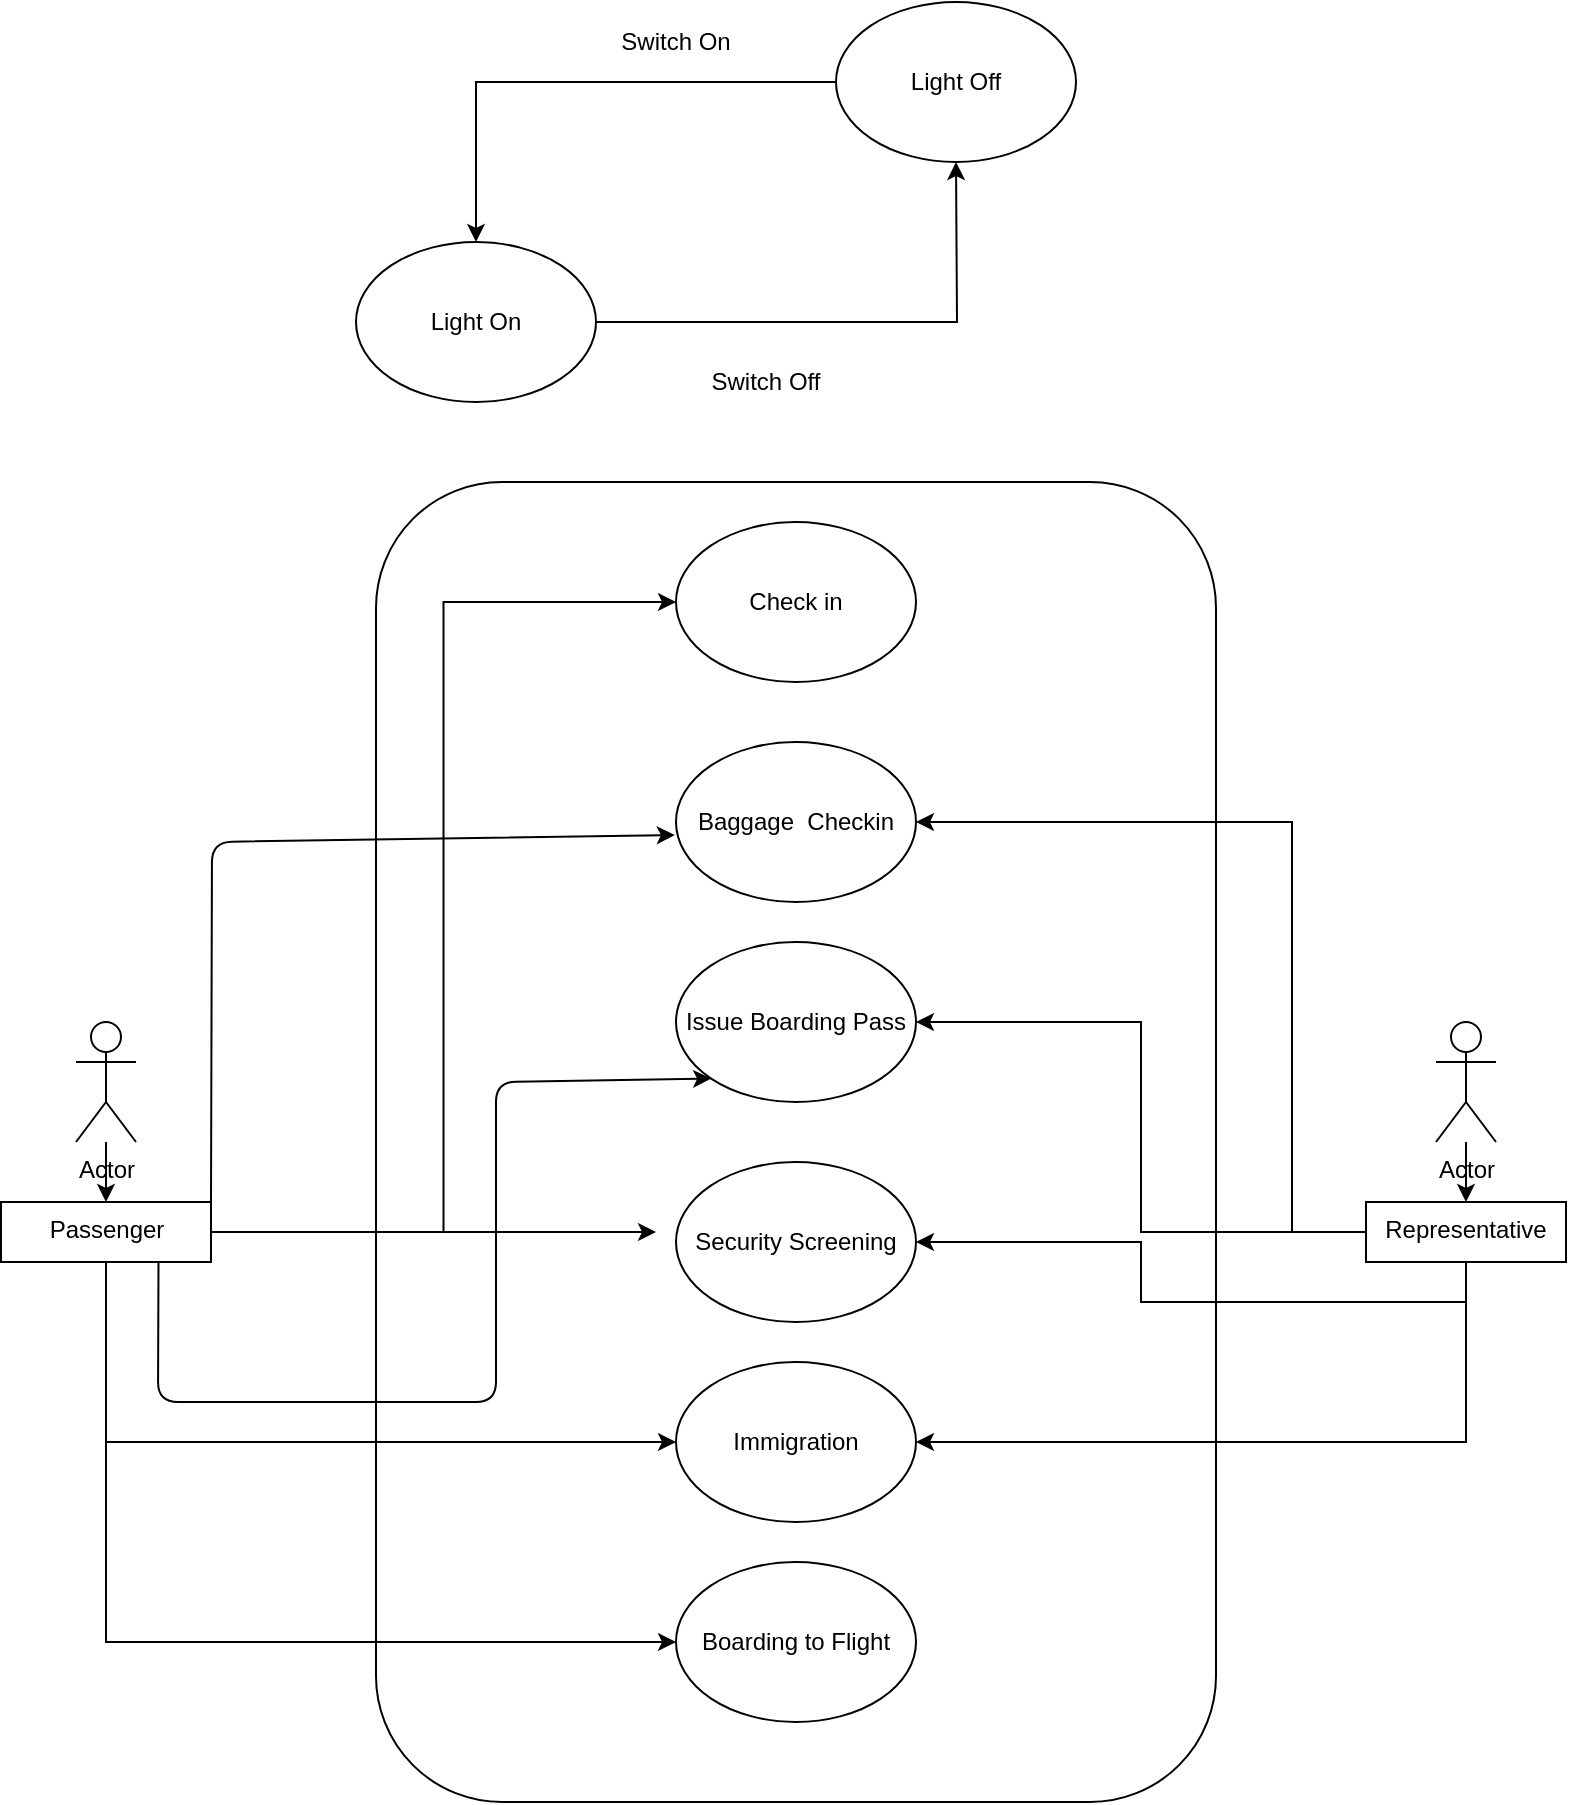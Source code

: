 <mxfile version="15.3.1" type="github" pages="3">
  <diagram id="-tAKYtSU85nu3jIlP6eq" name="Page-1">
    <mxGraphModel dx="1038" dy="579" grid="1" gridSize="10" guides="1" tooltips="1" connect="1" arrows="1" fold="1" page="1" pageScale="1" pageWidth="850" pageHeight="1100" math="0" shadow="0">
      <root>
        <mxCell id="0" />
        <mxCell id="1" parent="0" />
        <mxCell id="_Pc-9LYwFlC5MyzWzg6k-8" value="" style="edgeStyle=orthogonalEdgeStyle;rounded=0;orthogonalLoop=1;jettySize=auto;html=1;" parent="1" source="_Pc-9LYwFlC5MyzWzg6k-1" edge="1">
          <mxGeometry relative="1" as="geometry">
            <mxPoint x="510" y="160" as="targetPoint" />
          </mxGeometry>
        </mxCell>
        <mxCell id="_Pc-9LYwFlC5MyzWzg6k-1" value="Light On" style="ellipse;whiteSpace=wrap;html=1;" parent="1" vertex="1">
          <mxGeometry x="210" y="200" width="120" height="80" as="geometry" />
        </mxCell>
        <mxCell id="_Pc-9LYwFlC5MyzWzg6k-6" value="" style="edgeStyle=orthogonalEdgeStyle;rounded=0;orthogonalLoop=1;jettySize=auto;html=1;entryX=0.5;entryY=0;entryDx=0;entryDy=0;" parent="1" source="_Pc-9LYwFlC5MyzWzg6k-2" target="_Pc-9LYwFlC5MyzWzg6k-1" edge="1">
          <mxGeometry relative="1" as="geometry">
            <mxPoint x="350" y="120" as="targetPoint" />
          </mxGeometry>
        </mxCell>
        <mxCell id="_Pc-9LYwFlC5MyzWzg6k-2" value="Light Off" style="ellipse;whiteSpace=wrap;html=1;" parent="1" vertex="1">
          <mxGeometry x="450" y="80" width="120" height="80" as="geometry" />
        </mxCell>
        <mxCell id="_Pc-9LYwFlC5MyzWzg6k-9" value="Switch Off" style="text;html=1;strokeColor=none;fillColor=none;align=center;verticalAlign=middle;whiteSpace=wrap;rounded=0;" parent="1" vertex="1">
          <mxGeometry x="360" y="260" width="110" height="20" as="geometry" />
        </mxCell>
        <mxCell id="_Pc-9LYwFlC5MyzWzg6k-10" value="Switch On" style="text;html=1;strokeColor=none;fillColor=none;align=center;verticalAlign=middle;whiteSpace=wrap;rounded=0;" parent="1" vertex="1">
          <mxGeometry x="315" y="90" width="110" height="20" as="geometry" />
        </mxCell>
        <mxCell id="_Pc-9LYwFlC5MyzWzg6k-16" value="" style="rounded=1;whiteSpace=wrap;html=1;direction=south;" parent="1" vertex="1">
          <mxGeometry x="220" y="320" width="420" height="660" as="geometry" />
        </mxCell>
        <mxCell id="_Pc-9LYwFlC5MyzWzg6k-17" value="Check in" style="ellipse;whiteSpace=wrap;html=1;" parent="1" vertex="1">
          <mxGeometry x="370" y="340" width="120" height="80" as="geometry" />
        </mxCell>
        <mxCell id="_Pc-9LYwFlC5MyzWzg6k-18" value="Baggage&amp;nbsp; Checkin" style="ellipse;whiteSpace=wrap;html=1;" parent="1" vertex="1">
          <mxGeometry x="370" y="450" width="120" height="80" as="geometry" />
        </mxCell>
        <mxCell id="_Pc-9LYwFlC5MyzWzg6k-19" value="Issue Boarding Pass&lt;span style=&quot;color: rgba(0 , 0 , 0 , 0) ; font-family: monospace ; font-size: 0px&quot;&gt;%3CmxGraphModel%3E%3Croot%3E%3CmxCell%20id%3D%220%22%2F%3E%3CmxCell%20id%3D%221%22%20parent%3D%220%22%2F%3E%3CmxCell%20id%3D%222%22%20value%3D%22%22%20style%3D%22ellipse%3BwhiteSpace%3Dwrap%3Bhtml%3D1%3B%22%20vertex%3D%221%22%20parent%3D%221%22%3E%3CmxGeometry%20x%3D%22370%22%20y%3D%22470%22%20width%3D%22120%22%20height%3D%2280%22%20as%3D%22geometry%22%2F%3E%3C%2FmxCell%3E%3C%2Froot%3E%3C%2FmxGraphModel%3E&lt;/span&gt;" style="ellipse;whiteSpace=wrap;html=1;" parent="1" vertex="1">
          <mxGeometry x="370" y="550" width="120" height="80" as="geometry" />
        </mxCell>
        <mxCell id="_Pc-9LYwFlC5MyzWzg6k-20" value="Security Screening" style="ellipse;whiteSpace=wrap;html=1;" parent="1" vertex="1">
          <mxGeometry x="370" y="660" width="120" height="80" as="geometry" />
        </mxCell>
        <mxCell id="_Pc-9LYwFlC5MyzWzg6k-21" value="Immigration" style="ellipse;whiteSpace=wrap;html=1;" parent="1" vertex="1">
          <mxGeometry x="370" y="760" width="120" height="80" as="geometry" />
        </mxCell>
        <mxCell id="_Pc-9LYwFlC5MyzWzg6k-22" value="Boarding to Flight" style="ellipse;whiteSpace=wrap;html=1;" parent="1" vertex="1">
          <mxGeometry x="370" y="860" width="120" height="80" as="geometry" />
        </mxCell>
        <mxCell id="_Pc-9LYwFlC5MyzWzg6k-29" value="" style="edgeStyle=orthogonalEdgeStyle;rounded=0;orthogonalLoop=1;jettySize=auto;html=1;" parent="1" source="_Pc-9LYwFlC5MyzWzg6k-23" target="_Pc-9LYwFlC5MyzWzg6k-28" edge="1">
          <mxGeometry relative="1" as="geometry" />
        </mxCell>
        <mxCell id="_Pc-9LYwFlC5MyzWzg6k-23" value="Actor" style="shape=umlActor;verticalLabelPosition=bottom;verticalAlign=top;html=1;outlineConnect=0;" parent="1" vertex="1">
          <mxGeometry x="750" y="590" width="30" height="60" as="geometry" />
        </mxCell>
        <mxCell id="_Pc-9LYwFlC5MyzWzg6k-27" value="" style="edgeStyle=orthogonalEdgeStyle;rounded=0;orthogonalLoop=1;jettySize=auto;html=1;" parent="1" source="_Pc-9LYwFlC5MyzWzg6k-24" target="_Pc-9LYwFlC5MyzWzg6k-26" edge="1">
          <mxGeometry relative="1" as="geometry" />
        </mxCell>
        <mxCell id="_Pc-9LYwFlC5MyzWzg6k-24" value="Actor" style="shape=umlActor;verticalLabelPosition=bottom;verticalAlign=top;html=1;outlineConnect=0;" parent="1" vertex="1">
          <mxGeometry x="70" y="590" width="30" height="60" as="geometry" />
        </mxCell>
        <mxCell id="_Pc-9LYwFlC5MyzWzg6k-30" value="" style="edgeStyle=orthogonalEdgeStyle;rounded=0;orthogonalLoop=1;jettySize=auto;html=1;entryX=0;entryY=0.5;entryDx=0;entryDy=0;" parent="1" source="_Pc-9LYwFlC5MyzWzg6k-26" target="_Pc-9LYwFlC5MyzWzg6k-17" edge="1">
          <mxGeometry relative="1" as="geometry" />
        </mxCell>
        <mxCell id="_Pc-9LYwFlC5MyzWzg6k-34" value="" style="edgeStyle=orthogonalEdgeStyle;rounded=0;orthogonalLoop=1;jettySize=auto;html=1;entryX=0;entryY=0.5;entryDx=0;entryDy=0;" parent="1" source="_Pc-9LYwFlC5MyzWzg6k-26" target="_Pc-9LYwFlC5MyzWzg6k-21" edge="1">
          <mxGeometry relative="1" as="geometry">
            <mxPoint x="85" y="775" as="targetPoint" />
            <Array as="points">
              <mxPoint x="85" y="800" />
            </Array>
          </mxGeometry>
        </mxCell>
        <mxCell id="_Pc-9LYwFlC5MyzWzg6k-37" value="" style="edgeStyle=orthogonalEdgeStyle;rounded=0;orthogonalLoop=1;jettySize=auto;html=1;entryX=0;entryY=0.5;entryDx=0;entryDy=0;" parent="1" source="_Pc-9LYwFlC5MyzWzg6k-26" target="_Pc-9LYwFlC5MyzWzg6k-22" edge="1">
          <mxGeometry relative="1" as="geometry">
            <mxPoint x="-60" y="695" as="targetPoint" />
            <Array as="points">
              <mxPoint x="85" y="900" />
            </Array>
          </mxGeometry>
        </mxCell>
        <mxCell id="_Pc-9LYwFlC5MyzWzg6k-39" value="" style="edgeStyle=orthogonalEdgeStyle;rounded=0;orthogonalLoop=1;jettySize=auto;html=1;" parent="1" source="_Pc-9LYwFlC5MyzWzg6k-26" edge="1">
          <mxGeometry relative="1" as="geometry">
            <mxPoint x="360" y="695" as="targetPoint" />
          </mxGeometry>
        </mxCell>
        <mxCell id="_Pc-9LYwFlC5MyzWzg6k-26" value="Passenger" style="whiteSpace=wrap;html=1;verticalAlign=top;" parent="1" vertex="1">
          <mxGeometry x="32.5" y="680" width="105" height="30" as="geometry" />
        </mxCell>
        <mxCell id="_Pc-9LYwFlC5MyzWzg6k-31" value="" style="edgeStyle=orthogonalEdgeStyle;rounded=0;orthogonalLoop=1;jettySize=auto;html=1;" parent="1" source="_Pc-9LYwFlC5MyzWzg6k-28" edge="1">
          <mxGeometry relative="1" as="geometry">
            <mxPoint x="490" y="490" as="targetPoint" />
            <Array as="points">
              <mxPoint x="678" y="695" />
              <mxPoint x="678" y="490" />
            </Array>
          </mxGeometry>
        </mxCell>
        <mxCell id="_Pc-9LYwFlC5MyzWzg6k-41" value="" style="edgeStyle=orthogonalEdgeStyle;rounded=0;orthogonalLoop=1;jettySize=auto;html=1;entryX=1;entryY=0.5;entryDx=0;entryDy=0;" parent="1" source="_Pc-9LYwFlC5MyzWzg6k-28" target="_Pc-9LYwFlC5MyzWzg6k-19" edge="1">
          <mxGeometry relative="1" as="geometry">
            <mxPoint x="765" y="775" as="targetPoint" />
          </mxGeometry>
        </mxCell>
        <mxCell id="_Pc-9LYwFlC5MyzWzg6k-43" value="" style="edgeStyle=orthogonalEdgeStyle;rounded=0;orthogonalLoop=1;jettySize=auto;html=1;exitX=0.5;exitY=1;exitDx=0;exitDy=0;" parent="1" source="_Pc-9LYwFlC5MyzWzg6k-28" target="_Pc-9LYwFlC5MyzWzg6k-20" edge="1">
          <mxGeometry relative="1" as="geometry">
            <mxPoint x="765" y="775" as="targetPoint" />
          </mxGeometry>
        </mxCell>
        <mxCell id="_Pc-9LYwFlC5MyzWzg6k-45" value="" style="edgeStyle=orthogonalEdgeStyle;rounded=0;orthogonalLoop=1;jettySize=auto;html=1;entryX=1;entryY=0.5;entryDx=0;entryDy=0;" parent="1" source="_Pc-9LYwFlC5MyzWzg6k-28" target="_Pc-9LYwFlC5MyzWzg6k-21" edge="1">
          <mxGeometry relative="1" as="geometry">
            <mxPoint x="905" y="695" as="targetPoint" />
            <Array as="points">
              <mxPoint x="765" y="800" />
            </Array>
          </mxGeometry>
        </mxCell>
        <mxCell id="_Pc-9LYwFlC5MyzWzg6k-28" value="Representative" style="whiteSpace=wrap;html=1;verticalAlign=top;" parent="1" vertex="1">
          <mxGeometry x="715" y="680" width="100" height="30" as="geometry" />
        </mxCell>
        <mxCell id="_Pc-9LYwFlC5MyzWzg6k-32" value="" style="endArrow=classic;html=1;exitX=1;exitY=0;exitDx=0;exitDy=0;entryX=-0.005;entryY=0.581;entryDx=0;entryDy=0;entryPerimeter=0;" parent="1" source="_Pc-9LYwFlC5MyzWzg6k-26" target="_Pc-9LYwFlC5MyzWzg6k-18" edge="1">
          <mxGeometry width="50" height="50" relative="1" as="geometry">
            <mxPoint x="300" y="680" as="sourcePoint" />
            <mxPoint x="200" y="480" as="targetPoint" />
            <Array as="points">
              <mxPoint x="138" y="500" />
            </Array>
          </mxGeometry>
        </mxCell>
        <mxCell id="_Pc-9LYwFlC5MyzWzg6k-35" value="" style="endArrow=classic;html=1;exitX=0.75;exitY=1;exitDx=0;exitDy=0;entryX=0;entryY=1;entryDx=0;entryDy=0;" parent="1" source="_Pc-9LYwFlC5MyzWzg6k-26" target="_Pc-9LYwFlC5MyzWzg6k-19" edge="1">
          <mxGeometry width="50" height="50" relative="1" as="geometry">
            <mxPoint x="180" y="690" as="sourcePoint" />
            <mxPoint x="230" y="640" as="targetPoint" />
            <Array as="points">
              <mxPoint x="111" y="780" />
              <mxPoint x="280" y="780" />
              <mxPoint x="280" y="620" />
            </Array>
          </mxGeometry>
        </mxCell>
      </root>
    </mxGraphModel>
  </diagram>
  <diagram id="4va3fAFRaDoCXxbloJ0g" name="Page-2">
    <mxGraphModel dx="1088" dy="521" grid="1" gridSize="10" guides="1" tooltips="1" connect="1" arrows="1" fold="1" page="1" pageScale="1" pageWidth="850" pageHeight="1100" math="0" shadow="0">
      <root>
        <mxCell id="08I_ky8vu0kGTXnSWKbY-0" />
        <mxCell id="08I_ky8vu0kGTXnSWKbY-1" parent="08I_ky8vu0kGTXnSWKbY-0" />
        <mxCell id="I1iRQbMOBcAcaN_f_8ub-7" value="" style="edgeStyle=orthogonalEdgeStyle;rounded=0;orthogonalLoop=1;jettySize=auto;html=1;" edge="1" parent="08I_ky8vu0kGTXnSWKbY-1" source="I1iRQbMOBcAcaN_f_8ub-0" target="I1iRQbMOBcAcaN_f_8ub-4">
          <mxGeometry relative="1" as="geometry" />
        </mxCell>
        <mxCell id="I1iRQbMOBcAcaN_f_8ub-0" value="Customer" style="swimlane;fontStyle=0;childLayout=stackLayout;horizontal=1;startSize=26;horizontalStack=0;resizeParent=1;resizeParentMax=0;resizeLast=0;collapsible=1;marginBottom=0;" vertex="1" parent="08I_ky8vu0kGTXnSWKbY-1">
          <mxGeometry x="400" y="630" width="140" height="138" as="geometry" />
        </mxCell>
        <mxCell id="I1iRQbMOBcAcaN_f_8ub-1" value="name : string&#xa;contact no : int" style="text;strokeColor=none;fillColor=none;align=left;verticalAlign=top;spacingLeft=4;spacingRight=4;overflow=hidden;rotatable=0;points=[[0,0.5],[1,0.5]];portConstraint=eastwest;" vertex="1" parent="I1iRQbMOBcAcaN_f_8ub-0">
          <mxGeometry y="26" width="140" height="44" as="geometry" />
        </mxCell>
        <mxCell id="I1iRQbMOBcAcaN_f_8ub-3" value="order for coffee &#xa;wait for coffee&#xa;collect coffee" style="text;strokeColor=none;fillColor=none;align=left;verticalAlign=top;spacingLeft=4;spacingRight=4;overflow=hidden;rotatable=0;points=[[0,0.5],[1,0.5]];portConstraint=eastwest;" vertex="1" parent="I1iRQbMOBcAcaN_f_8ub-0">
          <mxGeometry y="70" width="140" height="68" as="geometry" />
        </mxCell>
        <mxCell id="I1iRQbMOBcAcaN_f_8ub-4" value="Cashier" style="swimlane;fontStyle=0;childLayout=stackLayout;horizontal=1;startSize=26;horizontalStack=0;resizeParent=1;resizeParentMax=0;resizeLast=0;collapsible=1;marginBottom=0;" vertex="1" parent="08I_ky8vu0kGTXnSWKbY-1">
          <mxGeometry x="400" y="848" width="140" height="138" as="geometry" />
        </mxCell>
        <mxCell id="I1iRQbMOBcAcaN_f_8ub-5" value="name : string&#xa;emp_id:int" style="text;strokeColor=none;fillColor=none;align=left;verticalAlign=top;spacingLeft=4;spacingRight=4;overflow=hidden;rotatable=0;points=[[0,0.5],[1,0.5]];portConstraint=eastwest;" vertex="1" parent="I1iRQbMOBcAcaN_f_8ub-4">
          <mxGeometry y="26" width="140" height="44" as="geometry" />
        </mxCell>
        <mxCell id="I1iRQbMOBcAcaN_f_8ub-6" value="takeorder()&#xa;placetheorder()&#xa;collectmoney()" style="text;strokeColor=none;fillColor=none;align=left;verticalAlign=top;spacingLeft=4;spacingRight=4;overflow=hidden;rotatable=0;points=[[0,0.5],[1,0.5]];portConstraint=eastwest;" vertex="1" parent="I1iRQbMOBcAcaN_f_8ub-4">
          <mxGeometry y="70" width="140" height="68" as="geometry" />
        </mxCell>
        <mxCell id="I1iRQbMOBcAcaN_f_8ub-13" value="" style="edgeStyle=orthogonalEdgeStyle;rounded=0;orthogonalLoop=1;jettySize=auto;html=1;" edge="1" parent="08I_ky8vu0kGTXnSWKbY-1" source="I1iRQbMOBcAcaN_f_8ub-8" target="I1iRQbMOBcAcaN_f_8ub-12">
          <mxGeometry relative="1" as="geometry" />
        </mxCell>
        <mxCell id="I1iRQbMOBcAcaN_f_8ub-14" value="" style="edgeStyle=orthogonalEdgeStyle;rounded=0;orthogonalLoop=1;jettySize=auto;html=1;" edge="1" parent="08I_ky8vu0kGTXnSWKbY-1" source="I1iRQbMOBcAcaN_f_8ub-8" target="I1iRQbMOBcAcaN_f_8ub-12">
          <mxGeometry relative="1" as="geometry" />
        </mxCell>
        <mxCell id="I1iRQbMOBcAcaN_f_8ub-8" value="Outlet" style="swimlane;fontStyle=0;childLayout=stackLayout;horizontal=1;startSize=26;horizontalStack=0;resizeParent=1;resizeParentMax=0;resizeLast=0;collapsible=1;marginBottom=0;" vertex="1" parent="08I_ky8vu0kGTXnSWKbY-1">
          <mxGeometry x="180" y="848" width="140" height="138" as="geometry" />
        </mxCell>
        <mxCell id="I1iRQbMOBcAcaN_f_8ub-9" value="emp_id : int" style="text;strokeColor=none;fillColor=none;align=left;verticalAlign=top;spacingLeft=4;spacingRight=4;overflow=hidden;rotatable=0;points=[[0,0.5],[1,0.5]];portConstraint=eastwest;" vertex="1" parent="I1iRQbMOBcAcaN_f_8ub-8">
          <mxGeometry y="26" width="140" height="44" as="geometry" />
        </mxCell>
        <mxCell id="I1iRQbMOBcAcaN_f_8ub-10" value="preparecoffee()&#xa;notifyordercomplete()" style="text;strokeColor=none;fillColor=none;align=left;verticalAlign=top;spacingLeft=4;spacingRight=4;overflow=hidden;rotatable=0;points=[[0,0.5],[1,0.5]];portConstraint=eastwest;" vertex="1" parent="I1iRQbMOBcAcaN_f_8ub-8">
          <mxGeometry y="70" width="140" height="68" as="geometry" />
        </mxCell>
        <mxCell id="I1iRQbMOBcAcaN_f_8ub-12" value="FinishedOrderQueue" style="whiteSpace=wrap;html=1;fontStyle=0;startSize=26;" vertex="1" parent="08I_ky8vu0kGTXnSWKbY-1">
          <mxGeometry x="190" y="1105" width="120" height="60" as="geometry" />
        </mxCell>
        <mxCell id="I1iRQbMOBcAcaN_f_8ub-16" value="" style="endArrow=classic;html=1;exitX=0.737;exitY=0.985;exitDx=0;exitDy=0;exitPerimeter=0;" edge="1" parent="08I_ky8vu0kGTXnSWKbY-1" source="I1iRQbMOBcAcaN_f_8ub-10">
          <mxGeometry width="50" height="50" relative="1" as="geometry">
            <mxPoint x="290" y="980" as="sourcePoint" />
            <mxPoint x="410" y="1100" as="targetPoint" />
          </mxGeometry>
        </mxCell>
        <mxCell id="I1iRQbMOBcAcaN_f_8ub-17" value="PendingOrderQueue" style="swimlane;fontStyle=0;childLayout=stackLayout;horizontal=1;startSize=26;horizontalStack=0;resizeParent=1;resizeParentMax=0;resizeLast=0;collapsible=1;marginBottom=0;" vertex="1" parent="08I_ky8vu0kGTXnSWKbY-1">
          <mxGeometry x="380" y="1100" width="140" height="100" as="geometry" />
        </mxCell>
        <mxCell id="I1iRQbMOBcAcaN_f_8ub-18" value="Addorder()&#xa;getNextOrder()" style="text;strokeColor=none;fillColor=none;align=left;verticalAlign=top;spacingLeft=4;spacingRight=4;overflow=hidden;rotatable=0;points=[[0,0.5],[1,0.5]];portConstraint=eastwest;" vertex="1" parent="I1iRQbMOBcAcaN_f_8ub-17">
          <mxGeometry y="26" width="140" height="74" as="geometry" />
        </mxCell>
        <mxCell id="I1iRQbMOBcAcaN_f_8ub-21" value="" style="endArrow=classic;html=1;exitX=0.457;exitY=1.032;exitDx=0;exitDy=0;exitPerimeter=0;entryX=0.589;entryY=0.018;entryDx=0;entryDy=0;entryPerimeter=0;" edge="1" parent="08I_ky8vu0kGTXnSWKbY-1" source="I1iRQbMOBcAcaN_f_8ub-6" target="I1iRQbMOBcAcaN_f_8ub-17">
          <mxGeometry width="50" height="50" relative="1" as="geometry">
            <mxPoint x="440" y="1010" as="sourcePoint" />
            <mxPoint x="466" y="1102" as="targetPoint" />
          </mxGeometry>
        </mxCell>
      </root>
    </mxGraphModel>
  </diagram>
  <diagram id="apEQdxd_VA9vW1MYlBtf" name="Page-3">
    <mxGraphModel dx="865" dy="483" grid="1" gridSize="10" guides="1" tooltips="1" connect="1" arrows="1" fold="1" page="1" pageScale="1" pageWidth="850" pageHeight="1100" math="0" shadow="0">
      <root>
        <mxCell id="O5HgGPa_azg2Rg3XSkNo-0" />
        <mxCell id="O5HgGPa_azg2Rg3XSkNo-1" parent="O5HgGPa_azg2Rg3XSkNo-0" />
        <mxCell id="O5HgGPa_azg2Rg3XSkNo-2" value="" style="shape=internalStorage;whiteSpace=wrap;html=1;backgroundOutline=1;dx=70;dy=60;" vertex="1" parent="O5HgGPa_azg2Rg3XSkNo-1">
          <mxGeometry x="170" y="120" width="290" height="220" as="geometry" />
        </mxCell>
        <mxCell id="O5HgGPa_azg2Rg3XSkNo-3" value="" style="endArrow=none;html=1;entryX=0.5;entryY=0;entryDx=0;entryDy=0;exitX=0.5;exitY=1;exitDx=0;exitDy=0;" edge="1" parent="O5HgGPa_azg2Rg3XSkNo-1" source="O5HgGPa_azg2Rg3XSkNo-28" target="O5HgGPa_azg2Rg3XSkNo-2">
          <mxGeometry width="50" height="50" relative="1" as="geometry">
            <mxPoint x="400" y="320" as="sourcePoint" />
            <mxPoint x="320" y="130" as="targetPoint" />
            <Array as="points">
              <mxPoint x="315" y="550" />
            </Array>
          </mxGeometry>
        </mxCell>
        <mxCell id="O5HgGPa_azg2Rg3XSkNo-4" value="" style="endArrow=none;html=1;entryX=0.75;entryY=0;entryDx=0;entryDy=0;exitX=0.75;exitY=1;exitDx=0;exitDy=0;" edge="1" parent="O5HgGPa_azg2Rg3XSkNo-1" source="O5HgGPa_azg2Rg3XSkNo-2" target="O5HgGPa_azg2Rg3XSkNo-2">
          <mxGeometry width="50" height="50" relative="1" as="geometry">
            <mxPoint x="400" y="320" as="sourcePoint" />
            <mxPoint x="450" y="270" as="targetPoint" />
          </mxGeometry>
        </mxCell>
        <mxCell id="O5HgGPa_azg2Rg3XSkNo-5" value="" style="endArrow=none;html=1;exitX=1;exitY=0.5;exitDx=0;exitDy=0;" edge="1" parent="O5HgGPa_azg2Rg3XSkNo-1" source="O5HgGPa_azg2Rg3XSkNo-2">
          <mxGeometry width="50" height="50" relative="1" as="geometry">
            <mxPoint x="325" y="350" as="sourcePoint" />
            <mxPoint x="170" y="230" as="targetPoint" />
          </mxGeometry>
        </mxCell>
        <mxCell id="O5HgGPa_azg2Rg3XSkNo-6" value="" style="endArrow=none;html=1;entryX=0;entryY=0.75;entryDx=0;entryDy=0;exitX=1;exitY=0.75;exitDx=0;exitDy=0;" edge="1" parent="O5HgGPa_azg2Rg3XSkNo-1" source="O5HgGPa_azg2Rg3XSkNo-2" target="O5HgGPa_azg2Rg3XSkNo-2">
          <mxGeometry width="50" height="50" relative="1" as="geometry">
            <mxPoint x="335" y="360" as="sourcePoint" />
            <mxPoint x="335" y="140" as="targetPoint" />
          </mxGeometry>
        </mxCell>
        <mxCell id="O5HgGPa_azg2Rg3XSkNo-7" value="condition/&lt;br&gt;Final o/p" style="text;html=1;strokeColor=none;fillColor=none;align=center;verticalAlign=middle;whiteSpace=wrap;rounded=0;" vertex="1" parent="O5HgGPa_azg2Rg3XSkNo-1">
          <mxGeometry x="180" y="140" width="40" height="20" as="geometry" />
        </mxCell>
        <mxCell id="O5HgGPa_azg2Rg3XSkNo-8" value="new member" style="text;html=1;strokeColor=none;fillColor=none;align=center;verticalAlign=middle;whiteSpace=wrap;rounded=0;" vertex="1" parent="O5HgGPa_azg2Rg3XSkNo-1">
          <mxGeometry x="260" y="140" width="40" height="20" as="geometry" />
        </mxCell>
        <mxCell id="O5HgGPa_azg2Rg3XSkNo-10" value="existing member" style="text;html=1;strokeColor=none;fillColor=none;align=center;verticalAlign=middle;whiteSpace=wrap;rounded=0;" vertex="1" parent="O5HgGPa_azg2Rg3XSkNo-1">
          <mxGeometry x="330" y="140" width="40" height="20" as="geometry" />
        </mxCell>
        <mxCell id="O5HgGPa_azg2Rg3XSkNo-12" value="Coupon" style="text;html=1;strokeColor=none;fillColor=none;align=center;verticalAlign=middle;whiteSpace=wrap;rounded=0;" vertex="1" parent="O5HgGPa_azg2Rg3XSkNo-1">
          <mxGeometry x="400" y="140" width="40" height="20" as="geometry" />
        </mxCell>
        <mxCell id="O5HgGPa_azg2Rg3XSkNo-13" value="T" style="text;html=1;strokeColor=none;fillColor=none;align=center;verticalAlign=middle;whiteSpace=wrap;rounded=0;" vertex="1" parent="O5HgGPa_azg2Rg3XSkNo-1">
          <mxGeometry x="260" y="190" width="40" height="20" as="geometry" />
        </mxCell>
        <mxCell id="O5HgGPa_azg2Rg3XSkNo-14" value="F" style="text;html=1;strokeColor=none;fillColor=none;align=center;verticalAlign=middle;whiteSpace=wrap;rounded=0;" vertex="1" parent="O5HgGPa_azg2Rg3XSkNo-1">
          <mxGeometry x="330" y="190" width="40" height="20" as="geometry" />
        </mxCell>
        <mxCell id="O5HgGPa_azg2Rg3XSkNo-15" value="F" style="text;html=1;strokeColor=none;fillColor=none;align=center;verticalAlign=middle;whiteSpace=wrap;rounded=0;" vertex="1" parent="O5HgGPa_azg2Rg3XSkNo-1">
          <mxGeometry x="400" y="190" width="40" height="20" as="geometry" />
        </mxCell>
        <mxCell id="O5HgGPa_azg2Rg3XSkNo-17" value="F" style="text;html=1;strokeColor=none;fillColor=none;align=center;verticalAlign=middle;whiteSpace=wrap;rounded=0;" vertex="1" parent="O5HgGPa_azg2Rg3XSkNo-1">
          <mxGeometry x="260" y="300" width="40" height="20" as="geometry" />
        </mxCell>
        <mxCell id="O5HgGPa_azg2Rg3XSkNo-18" value="F" style="text;html=1;strokeColor=none;fillColor=none;align=center;verticalAlign=middle;whiteSpace=wrap;rounded=0;" vertex="1" parent="O5HgGPa_azg2Rg3XSkNo-1">
          <mxGeometry x="330" y="300" width="40" height="20" as="geometry" />
        </mxCell>
        <mxCell id="O5HgGPa_azg2Rg3XSkNo-19" value="20%" style="text;html=1;strokeColor=none;fillColor=none;align=center;verticalAlign=middle;whiteSpace=wrap;rounded=0;" vertex="1" parent="O5HgGPa_azg2Rg3XSkNo-1">
          <mxGeometry x="180" y="300" width="40" height="20" as="geometry" />
        </mxCell>
        <mxCell id="O5HgGPa_azg2Rg3XSkNo-20" value="F" style="text;html=1;strokeColor=none;fillColor=none;align=center;verticalAlign=middle;whiteSpace=wrap;rounded=0;" vertex="1" parent="O5HgGPa_azg2Rg3XSkNo-1">
          <mxGeometry x="400" y="250" width="40" height="20" as="geometry" />
        </mxCell>
        <mxCell id="O5HgGPa_azg2Rg3XSkNo-21" value="T" style="text;html=1;strokeColor=none;fillColor=none;align=center;verticalAlign=middle;whiteSpace=wrap;rounded=0;" vertex="1" parent="O5HgGPa_azg2Rg3XSkNo-1">
          <mxGeometry x="330" y="250" width="40" height="20" as="geometry" />
        </mxCell>
        <mxCell id="O5HgGPa_azg2Rg3XSkNo-22" value="F" style="text;html=1;strokeColor=none;fillColor=none;align=center;verticalAlign=middle;whiteSpace=wrap;rounded=0;" vertex="1" parent="O5HgGPa_azg2Rg3XSkNo-1">
          <mxGeometry x="260" y="250" width="40" height="20" as="geometry" />
        </mxCell>
        <mxCell id="O5HgGPa_azg2Rg3XSkNo-23" value="10%" style="text;html=1;strokeColor=none;fillColor=none;align=center;verticalAlign=middle;whiteSpace=wrap;rounded=0;" vertex="1" parent="O5HgGPa_azg2Rg3XSkNo-1">
          <mxGeometry x="180" y="250" width="40" height="20" as="geometry" />
        </mxCell>
        <mxCell id="O5HgGPa_azg2Rg3XSkNo-24" value="15%" style="text;html=1;strokeColor=none;fillColor=none;align=center;verticalAlign=middle;whiteSpace=wrap;rounded=0;" vertex="1" parent="O5HgGPa_azg2Rg3XSkNo-1">
          <mxGeometry x="180" y="190" width="40" height="20" as="geometry" />
        </mxCell>
        <mxCell id="O5HgGPa_azg2Rg3XSkNo-27" value="T" style="text;html=1;strokeColor=none;fillColor=none;align=center;verticalAlign=middle;whiteSpace=wrap;rounded=0;" vertex="1" parent="O5HgGPa_azg2Rg3XSkNo-1">
          <mxGeometry x="400" y="300" width="40" height="20" as="geometry" />
        </mxCell>
        <mxCell id="O5HgGPa_azg2Rg3XSkNo-28" value="" style="shape=internalStorage;whiteSpace=wrap;html=1;backgroundOutline=1;dx=70;dy=40;" vertex="1" parent="O5HgGPa_azg2Rg3XSkNo-1">
          <mxGeometry x="170" y="340" width="290" height="220" as="geometry" />
        </mxCell>
        <mxCell id="O5HgGPa_azg2Rg3XSkNo-29" value="" style="endArrow=none;html=1;exitX=0.75;exitY=1;exitDx=0;exitDy=0;entryX=0.75;entryY=0;entryDx=0;entryDy=0;" edge="1" parent="O5HgGPa_azg2Rg3XSkNo-1" source="O5HgGPa_azg2Rg3XSkNo-28" target="O5HgGPa_azg2Rg3XSkNo-28">
          <mxGeometry width="50" height="50" relative="1" as="geometry">
            <mxPoint x="370" y="410" as="sourcePoint" />
            <mxPoint x="390" y="330" as="targetPoint" />
          </mxGeometry>
        </mxCell>
        <mxCell id="O5HgGPa_azg2Rg3XSkNo-30" value="" style="endArrow=none;html=1;exitX=0.5;exitY=1;exitDx=0;exitDy=0;entryX=0.5;entryY=0;entryDx=0;entryDy=0;" edge="1" parent="O5HgGPa_azg2Rg3XSkNo-1" source="O5HgGPa_azg2Rg3XSkNo-28" target="O5HgGPa_azg2Rg3XSkNo-28">
          <mxGeometry width="50" height="50" relative="1" as="geometry">
            <mxPoint x="397.5" y="560" as="sourcePoint" />
            <mxPoint x="400" y="340" as="targetPoint" />
          </mxGeometry>
        </mxCell>
        <mxCell id="O5HgGPa_azg2Rg3XSkNo-32" value="" style="endArrow=none;html=1;exitX=-0.002;exitY=0.349;exitDx=0;exitDy=0;exitPerimeter=0;entryX=0.997;entryY=0.341;entryDx=0;entryDy=0;entryPerimeter=0;" edge="1" parent="O5HgGPa_azg2Rg3XSkNo-1" source="O5HgGPa_azg2Rg3XSkNo-28" target="O5HgGPa_azg2Rg3XSkNo-28">
          <mxGeometry width="50" height="50" relative="1" as="geometry">
            <mxPoint x="370" y="410" as="sourcePoint" />
            <mxPoint x="460" y="410" as="targetPoint" />
          </mxGeometry>
        </mxCell>
        <mxCell id="O5HgGPa_azg2Rg3XSkNo-33" value="" style="endArrow=none;html=1;exitX=0;exitY=0.5;exitDx=0;exitDy=0;" edge="1" parent="O5HgGPa_azg2Rg3XSkNo-1" source="O5HgGPa_azg2Rg3XSkNo-28">
          <mxGeometry width="50" height="50" relative="1" as="geometry">
            <mxPoint x="370" y="410" as="sourcePoint" />
            <mxPoint x="460" y="450" as="targetPoint" />
          </mxGeometry>
        </mxCell>
        <mxCell id="O5HgGPa_azg2Rg3XSkNo-34" value="" style="endArrow=none;html=1;exitX=-0.002;exitY=0.647;exitDx=0;exitDy=0;exitPerimeter=0;entryX=1.005;entryY=0.64;entryDx=0;entryDy=0;entryPerimeter=0;" edge="1" parent="O5HgGPa_azg2Rg3XSkNo-1" source="O5HgGPa_azg2Rg3XSkNo-28" target="O5HgGPa_azg2Rg3XSkNo-28">
          <mxGeometry width="50" height="50" relative="1" as="geometry">
            <mxPoint x="370" y="410" as="sourcePoint" />
            <mxPoint x="420" y="360" as="targetPoint" />
          </mxGeometry>
        </mxCell>
        <mxCell id="O5HgGPa_azg2Rg3XSkNo-35" value="30%" style="text;html=1;strokeColor=none;fillColor=none;align=center;verticalAlign=middle;whiteSpace=wrap;rounded=0;" vertex="1" parent="O5HgGPa_azg2Rg3XSkNo-1">
          <mxGeometry x="180" y="350" width="40" height="20" as="geometry" />
        </mxCell>
        <mxCell id="O5HgGPa_azg2Rg3XSkNo-36" value="Invalid" style="text;html=1;strokeColor=none;fillColor=none;align=center;verticalAlign=middle;whiteSpace=wrap;rounded=0;" vertex="1" parent="O5HgGPa_azg2Rg3XSkNo-1">
          <mxGeometry x="180" y="420" width="40" height="20" as="geometry" />
        </mxCell>
        <mxCell id="O5HgGPa_azg2Rg3XSkNo-37" value="20%" style="text;html=1;strokeColor=none;fillColor=none;align=center;verticalAlign=middle;whiteSpace=wrap;rounded=0;" vertex="1" parent="O5HgGPa_azg2Rg3XSkNo-1">
          <mxGeometry x="180" y="390" width="40" height="20" as="geometry" />
        </mxCell>
        <mxCell id="O5HgGPa_azg2Rg3XSkNo-38" value="T" style="text;html=1;strokeColor=none;fillColor=none;align=center;verticalAlign=middle;whiteSpace=wrap;rounded=0;" vertex="1" parent="O5HgGPa_azg2Rg3XSkNo-1">
          <mxGeometry x="260" y="390" width="40" height="20" as="geometry" />
        </mxCell>
        <mxCell id="O5HgGPa_azg2Rg3XSkNo-39" value="F" style="text;html=1;strokeColor=none;fillColor=none;align=center;verticalAlign=middle;whiteSpace=wrap;rounded=0;" vertex="1" parent="O5HgGPa_azg2Rg3XSkNo-1">
          <mxGeometry x="330" y="390" width="40" height="20" as="geometry" />
        </mxCell>
        <mxCell id="O5HgGPa_azg2Rg3XSkNo-40" value="T" style="text;html=1;strokeColor=none;fillColor=none;align=center;verticalAlign=middle;whiteSpace=wrap;rounded=0;" vertex="1" parent="O5HgGPa_azg2Rg3XSkNo-1">
          <mxGeometry x="400" y="390" width="40" height="20" as="geometry" />
        </mxCell>
        <mxCell id="O5HgGPa_azg2Rg3XSkNo-41" value="T" style="text;html=1;strokeColor=none;fillColor=none;align=center;verticalAlign=middle;whiteSpace=wrap;rounded=0;" vertex="1" parent="O5HgGPa_azg2Rg3XSkNo-1">
          <mxGeometry x="400" y="350" width="40" height="20" as="geometry" />
        </mxCell>
        <mxCell id="O5HgGPa_azg2Rg3XSkNo-42" value="T" style="text;html=1;strokeColor=none;fillColor=none;align=center;verticalAlign=middle;whiteSpace=wrap;rounded=0;" vertex="1" parent="O5HgGPa_azg2Rg3XSkNo-1">
          <mxGeometry x="330" y="350" width="40" height="20" as="geometry" />
        </mxCell>
        <mxCell id="O5HgGPa_azg2Rg3XSkNo-43" value="F" style="text;html=1;strokeColor=none;fillColor=none;align=center;verticalAlign=middle;whiteSpace=wrap;rounded=0;" vertex="1" parent="O5HgGPa_azg2Rg3XSkNo-1">
          <mxGeometry x="260" y="350" width="40" height="20" as="geometry" />
        </mxCell>
        <mxCell id="O5HgGPa_azg2Rg3XSkNo-44" value="Invalid" style="text;html=1;strokeColor=none;fillColor=none;align=center;verticalAlign=middle;whiteSpace=wrap;rounded=0;" vertex="1" parent="O5HgGPa_azg2Rg3XSkNo-1">
          <mxGeometry x="180" y="460" width="40" height="20" as="geometry" />
        </mxCell>
        <mxCell id="O5HgGPa_azg2Rg3XSkNo-45" value="F" style="text;html=1;strokeColor=none;fillColor=none;align=center;verticalAlign=middle;whiteSpace=wrap;rounded=0;" vertex="1" parent="O5HgGPa_azg2Rg3XSkNo-1">
          <mxGeometry x="400" y="420" width="40" height="20" as="geometry" />
        </mxCell>
        <mxCell id="O5HgGPa_azg2Rg3XSkNo-46" value="T" style="text;html=1;strokeColor=none;fillColor=none;align=center;verticalAlign=middle;whiteSpace=wrap;rounded=0;" vertex="1" parent="O5HgGPa_azg2Rg3XSkNo-1">
          <mxGeometry x="330" y="420" width="40" height="20" as="geometry" />
        </mxCell>
        <mxCell id="O5HgGPa_azg2Rg3XSkNo-47" value="T" style="text;html=1;strokeColor=none;fillColor=none;align=center;verticalAlign=middle;whiteSpace=wrap;rounded=0;" vertex="1" parent="O5HgGPa_azg2Rg3XSkNo-1">
          <mxGeometry x="260" y="420" width="40" height="20" as="geometry" />
        </mxCell>
        <mxCell id="O5HgGPa_azg2Rg3XSkNo-48" value="T" style="text;html=1;strokeColor=none;fillColor=none;align=center;verticalAlign=middle;whiteSpace=wrap;rounded=0;" vertex="1" parent="O5HgGPa_azg2Rg3XSkNo-1">
          <mxGeometry x="330" y="460" width="40" height="20" as="geometry" />
        </mxCell>
        <mxCell id="O5HgGPa_azg2Rg3XSkNo-49" value="T" style="text;html=1;strokeColor=none;fillColor=none;align=center;verticalAlign=middle;whiteSpace=wrap;rounded=0;" vertex="1" parent="O5HgGPa_azg2Rg3XSkNo-1">
          <mxGeometry x="400" y="460" width="40" height="20" as="geometry" />
        </mxCell>
        <mxCell id="O5HgGPa_azg2Rg3XSkNo-50" value="T" style="text;html=1;strokeColor=none;fillColor=none;align=center;verticalAlign=middle;whiteSpace=wrap;rounded=0;" vertex="1" parent="O5HgGPa_azg2Rg3XSkNo-1">
          <mxGeometry x="260" y="460" width="40" height="20" as="geometry" />
        </mxCell>
        <mxCell id="O5HgGPa_azg2Rg3XSkNo-51" value="Invalid" style="text;html=1;strokeColor=none;fillColor=none;align=center;verticalAlign=middle;whiteSpace=wrap;rounded=0;" vertex="1" parent="O5HgGPa_azg2Rg3XSkNo-1">
          <mxGeometry x="180" y="510" width="40" height="20" as="geometry" />
        </mxCell>
        <mxCell id="O5HgGPa_azg2Rg3XSkNo-52" value="F" style="text;html=1;strokeColor=none;fillColor=none;align=center;verticalAlign=middle;whiteSpace=wrap;rounded=0;" vertex="1" parent="O5HgGPa_azg2Rg3XSkNo-1">
          <mxGeometry x="260" y="510" width="40" height="20" as="geometry" />
        </mxCell>
        <mxCell id="O5HgGPa_azg2Rg3XSkNo-53" value="F" style="text;html=1;strokeColor=none;fillColor=none;align=center;verticalAlign=middle;whiteSpace=wrap;rounded=0;" vertex="1" parent="O5HgGPa_azg2Rg3XSkNo-1">
          <mxGeometry x="330" y="510" width="40" height="20" as="geometry" />
        </mxCell>
        <mxCell id="O5HgGPa_azg2Rg3XSkNo-54" value="F" style="text;html=1;strokeColor=none;fillColor=none;align=center;verticalAlign=middle;whiteSpace=wrap;rounded=0;" vertex="1" parent="O5HgGPa_azg2Rg3XSkNo-1">
          <mxGeometry x="400" y="510" width="40" height="20" as="geometry" />
        </mxCell>
      </root>
    </mxGraphModel>
  </diagram>
</mxfile>
